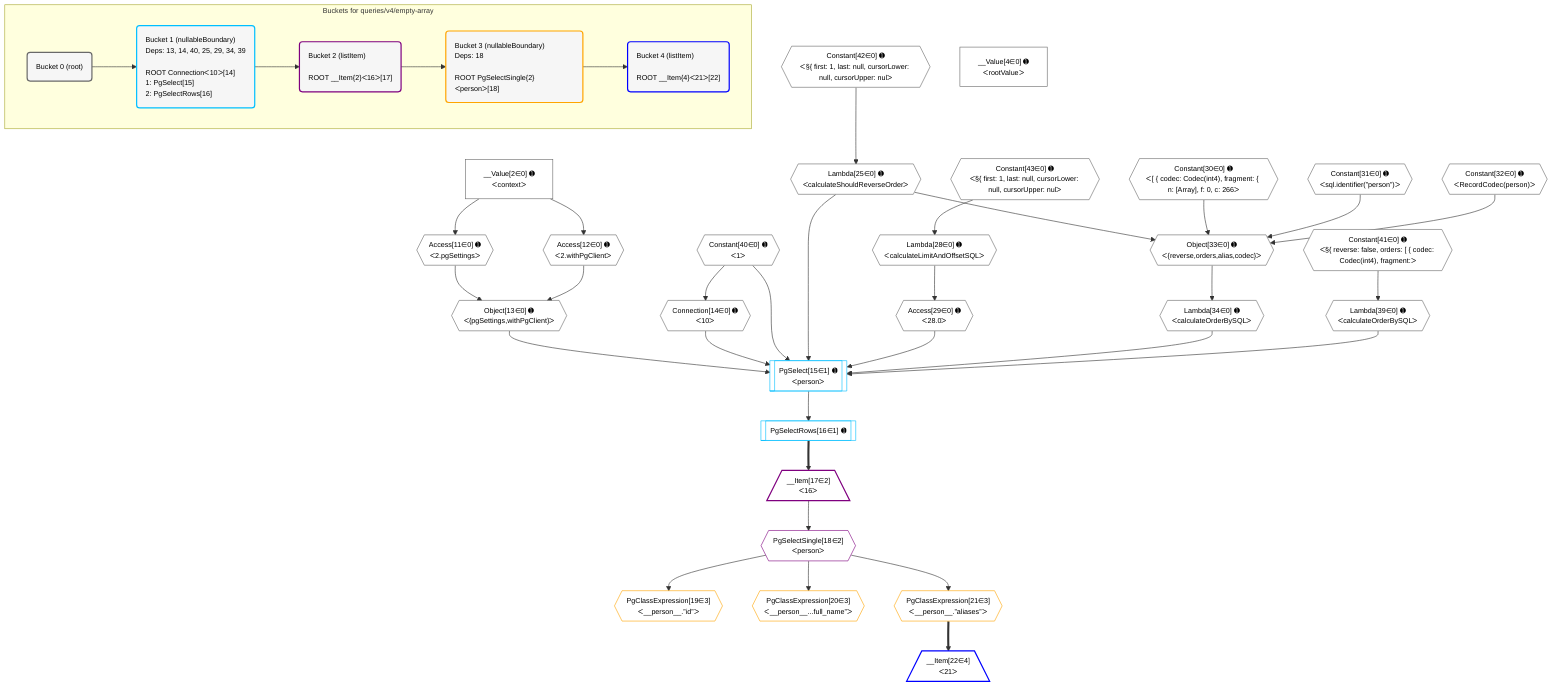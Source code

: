 %%{init: {'themeVariables': { 'fontSize': '12px'}}}%%
graph TD
    classDef path fill:#eee,stroke:#000,color:#000
    classDef plan fill:#fff,stroke-width:1px,color:#000
    classDef itemplan fill:#fff,stroke-width:2px,color:#000
    classDef unbatchedplan fill:#dff,stroke-width:1px,color:#000
    classDef sideeffectplan fill:#fcc,stroke-width:2px,color:#000
    classDef bucket fill:#f6f6f6,color:#000,stroke-width:2px,text-align:left


    %% plan dependencies
    Object33{{"Object[33∈0] ➊<br />ᐸ{reverse,orders,alias,codec}ᐳ"}}:::plan
    Lambda25{{"Lambda[25∈0] ➊<br />ᐸcalculateShouldReverseOrderᐳ"}}:::plan
    Constant30{{"Constant[30∈0] ➊<br />ᐸ[ { codec: Codec(int4), fragment: { n: [Array], f: 0, c: 266ᐳ"}}:::plan
    Constant31{{"Constant[31∈0] ➊<br />ᐸsql.identifier(”person”)ᐳ"}}:::plan
    Constant32{{"Constant[32∈0] ➊<br />ᐸRecordCodec(person)ᐳ"}}:::plan
    Lambda25 & Constant30 & Constant31 & Constant32 --> Object33
    Object13{{"Object[13∈0] ➊<br />ᐸ{pgSettings,withPgClient}ᐳ"}}:::plan
    Access11{{"Access[11∈0] ➊<br />ᐸ2.pgSettingsᐳ"}}:::plan
    Access12{{"Access[12∈0] ➊<br />ᐸ2.withPgClientᐳ"}}:::plan
    Access11 & Access12 --> Object13
    __Value2["__Value[2∈0] ➊<br />ᐸcontextᐳ"]:::plan
    __Value2 --> Access11
    __Value2 --> Access12
    Connection14{{"Connection[14∈0] ➊<br />ᐸ10ᐳ"}}:::plan
    Constant40{{"Constant[40∈0] ➊<br />ᐸ1ᐳ"}}:::plan
    Constant40 --> Connection14
    Constant42{{"Constant[42∈0] ➊<br />ᐸ§{ first: 1, last: null, cursorLower: null, cursorUpper: nulᐳ"}}:::plan
    Constant42 --> Lambda25
    Lambda28{{"Lambda[28∈0] ➊<br />ᐸcalculateLimitAndOffsetSQLᐳ"}}:::plan
    Constant43{{"Constant[43∈0] ➊<br />ᐸ§{ first: 1, last: null, cursorLower: null, cursorUpper: nulᐳ"}}:::plan
    Constant43 --> Lambda28
    Access29{{"Access[29∈0] ➊<br />ᐸ28.0ᐳ"}}:::plan
    Lambda28 --> Access29
    Lambda34{{"Lambda[34∈0] ➊<br />ᐸcalculateOrderBySQLᐳ"}}:::plan
    Object33 --> Lambda34
    Lambda39{{"Lambda[39∈0] ➊<br />ᐸcalculateOrderBySQLᐳ"}}:::plan
    Constant41{{"Constant[41∈0] ➊<br />ᐸ§{ reverse: false, orders: [ { codec: Codec(int4), fragment:ᐳ"}}:::plan
    Constant41 --> Lambda39
    __Value4["__Value[4∈0] ➊<br />ᐸrootValueᐳ"]:::plan
    PgSelect15[["PgSelect[15∈1] ➊<br />ᐸpersonᐳ"]]:::plan
    Object13 & Connection14 & Constant40 & Lambda25 & Access29 & Lambda34 & Lambda39 --> PgSelect15
    PgSelectRows16[["PgSelectRows[16∈1] ➊"]]:::plan
    PgSelect15 --> PgSelectRows16
    __Item17[/"__Item[17∈2]<br />ᐸ16ᐳ"\]:::itemplan
    PgSelectRows16 ==> __Item17
    PgSelectSingle18{{"PgSelectSingle[18∈2]<br />ᐸpersonᐳ"}}:::plan
    __Item17 --> PgSelectSingle18
    PgClassExpression19{{"PgClassExpression[19∈3]<br />ᐸ__person__.”id”ᐳ"}}:::plan
    PgSelectSingle18 --> PgClassExpression19
    PgClassExpression20{{"PgClassExpression[20∈3]<br />ᐸ__person__...full_name”ᐳ"}}:::plan
    PgSelectSingle18 --> PgClassExpression20
    PgClassExpression21{{"PgClassExpression[21∈3]<br />ᐸ__person__.”aliases”ᐳ"}}:::plan
    PgSelectSingle18 --> PgClassExpression21
    __Item22[/"__Item[22∈4]<br />ᐸ21ᐳ"\]:::itemplan
    PgClassExpression21 ==> __Item22

    %% define steps

    subgraph "Buckets for queries/v4/empty-array"
    Bucket0("Bucket 0 (root)"):::bucket
    classDef bucket0 stroke:#696969
    class Bucket0,__Value2,__Value4,Access11,Access12,Object13,Connection14,Lambda25,Lambda28,Access29,Constant30,Constant31,Constant32,Object33,Lambda34,Lambda39,Constant40,Constant41,Constant42,Constant43 bucket0
    Bucket1("Bucket 1 (nullableBoundary)<br />Deps: 13, 14, 40, 25, 29, 34, 39<br /><br />ROOT Connectionᐸ10ᐳ[14]<br />1: PgSelect[15]<br />2: PgSelectRows[16]"):::bucket
    classDef bucket1 stroke:#00bfff
    class Bucket1,PgSelect15,PgSelectRows16 bucket1
    Bucket2("Bucket 2 (listItem)<br /><br />ROOT __Item{2}ᐸ16ᐳ[17]"):::bucket
    classDef bucket2 stroke:#7f007f
    class Bucket2,__Item17,PgSelectSingle18 bucket2
    Bucket3("Bucket 3 (nullableBoundary)<br />Deps: 18<br /><br />ROOT PgSelectSingle{2}ᐸpersonᐳ[18]"):::bucket
    classDef bucket3 stroke:#ffa500
    class Bucket3,PgClassExpression19,PgClassExpression20,PgClassExpression21 bucket3
    Bucket4("Bucket 4 (listItem)<br /><br />ROOT __Item{4}ᐸ21ᐳ[22]"):::bucket
    classDef bucket4 stroke:#0000ff
    class Bucket4,__Item22 bucket4
    Bucket0 --> Bucket1
    Bucket1 --> Bucket2
    Bucket2 --> Bucket3
    Bucket3 --> Bucket4
    end